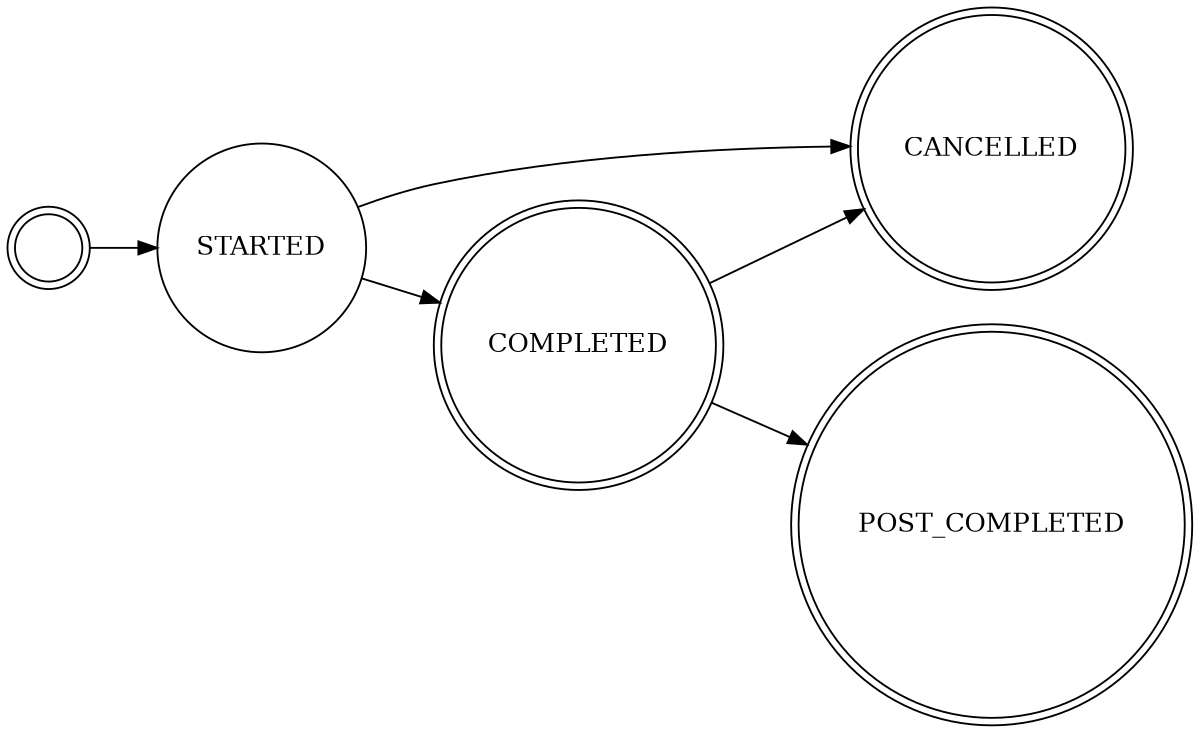 /*
 * Copyright (C) 2018 The Android Open Source Project
 *
 * Licensed under the Apache License, Version 2.0 (the "License");
 * you may not use this file except in compliance with the License.
 * You may obtain a copy of the License at
 *
 *      http://www.apache.org/licenses/LICENSE-2.0
 *
 * Unless required by applicable law or agreed to in writing, software
 * distributed under the License is distributed on an "AS IS" BASIS,
 * WITHOUT WARRANTIES OR CONDITIONS OF ANY KIND, either express or implied.
 * See the License for the specific language governing permissions and
 * limitations under the License.
 */

/**
 * Convert with `graph-easy --as=boxart` to get textual rendering.
 */
digraph finite_state_machine {
rankdir=LR;
size="8,5"
node [shape = circle ]; STARTED;
node [shape = doublecircle];

"" -> STARTED;
STARTED -> CANCELLED;
STARTED -> COMPLETED;
COMPLETED -> POST_COMPLETED;
COMPLETED -> CANCELLED;
}
